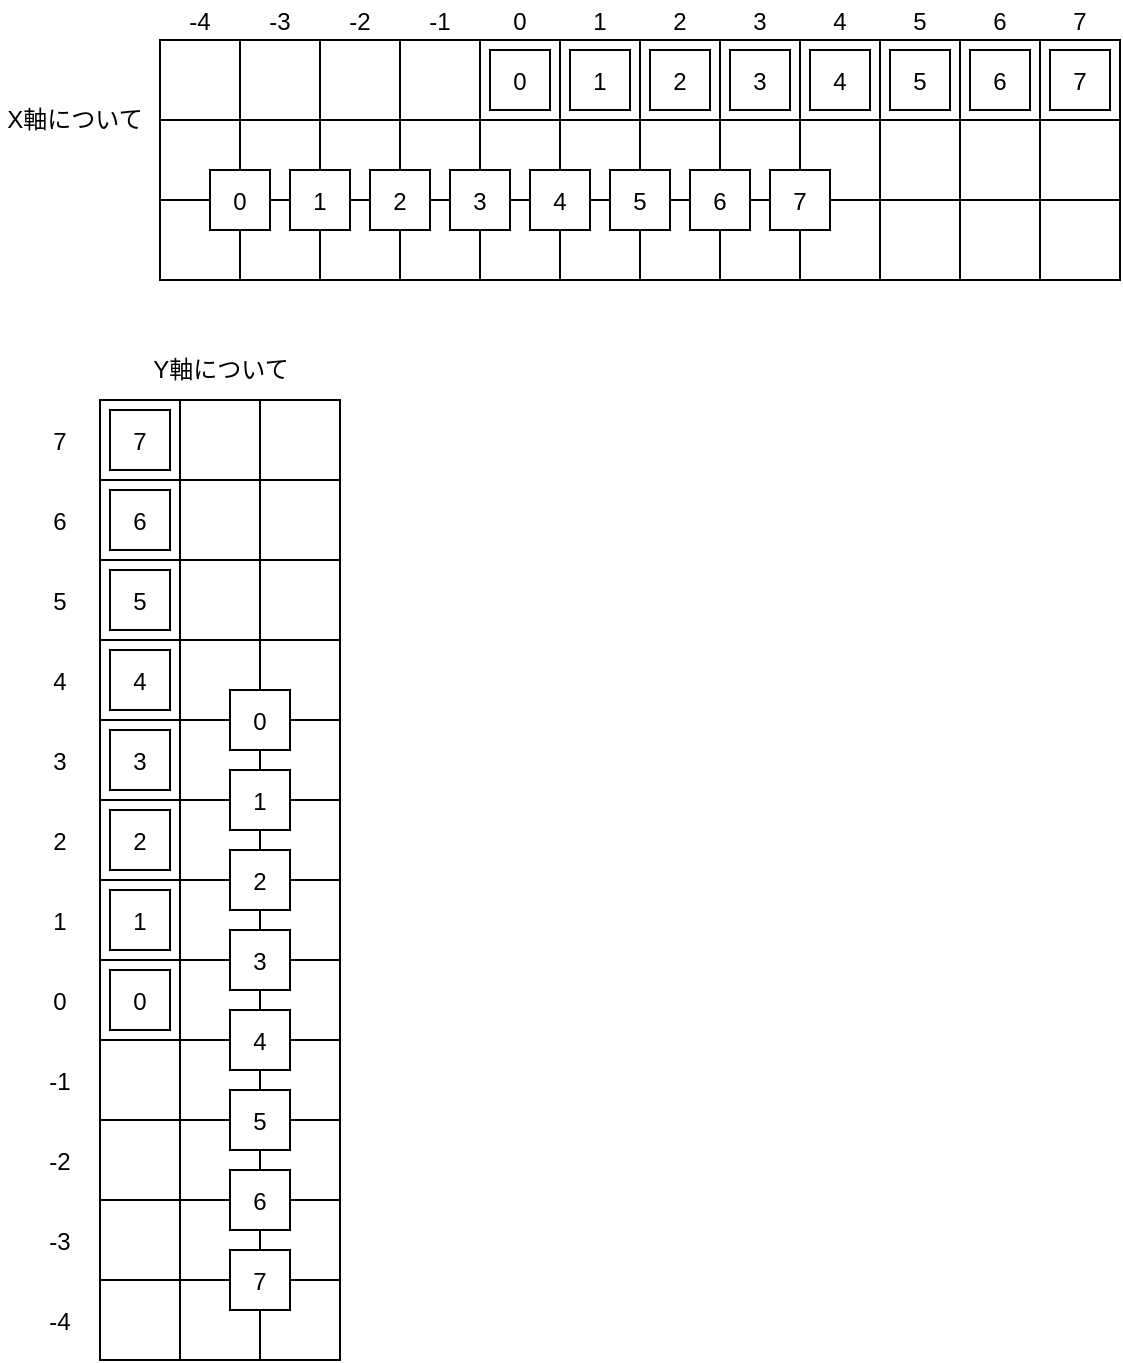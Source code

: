 <mxfile>
    <diagram id="oCVwsWIbfN0p7u7ibEJn" name="ページ1">
        <mxGraphModel dx="757" dy="787" grid="1" gridSize="5" guides="1" tooltips="1" connect="1" arrows="1" fold="1" page="1" pageScale="1" pageWidth="827" pageHeight="1169" math="0" shadow="0">
            <root>
                <mxCell id="0"/>
                <mxCell id="1" parent="0"/>
                <mxCell id="160" value="" style="shape=table;html=1;whiteSpace=wrap;startSize=0;container=1;collapsible=0;childLayout=tableLayout;strokeColor=default;fillColor=default;movable=1;resizable=1;rotatable=1;deletable=1;editable=1;connectable=1;" parent="1" vertex="1">
                    <mxGeometry x="50" y="200" width="120" height="480" as="geometry"/>
                </mxCell>
                <mxCell id="327" style="shape=tableRow;horizontal=0;startSize=0;swimlaneHead=0;swimlaneBody=0;top=0;left=0;bottom=0;right=0;collapsible=0;dropTarget=0;fillColor=none;points=[[0,0.5],[1,0.5]];portConstraint=eastwest;strokeColor=default;html=0;" parent="160" vertex="1">
                    <mxGeometry width="120" height="40" as="geometry"/>
                </mxCell>
                <mxCell id="328" style="shape=partialRectangle;html=1;whiteSpace=wrap;connectable=0;fillColor=none;top=0;left=0;bottom=0;right=0;overflow=hidden;strokeColor=default;" parent="327" vertex="1">
                    <mxGeometry width="40" height="40" as="geometry">
                        <mxRectangle width="40" height="40" as="alternateBounds"/>
                    </mxGeometry>
                </mxCell>
                <mxCell id="329" style="shape=partialRectangle;html=1;whiteSpace=wrap;connectable=0;fillColor=none;top=0;left=0;bottom=0;right=0;overflow=hidden;strokeColor=default;" parent="327" vertex="1">
                    <mxGeometry x="40" width="40" height="40" as="geometry">
                        <mxRectangle width="40" height="40" as="alternateBounds"/>
                    </mxGeometry>
                </mxCell>
                <mxCell id="330" style="shape=partialRectangle;html=1;whiteSpace=wrap;connectable=0;fillColor=none;top=0;left=0;bottom=0;right=0;overflow=hidden;strokeColor=default;" parent="327" vertex="1">
                    <mxGeometry x="80" width="40" height="40" as="geometry">
                        <mxRectangle width="40" height="40" as="alternateBounds"/>
                    </mxGeometry>
                </mxCell>
                <mxCell id="161" value="" style="shape=tableRow;horizontal=0;startSize=0;swimlaneHead=0;swimlaneBody=0;top=0;left=0;bottom=0;right=0;collapsible=0;dropTarget=0;fillColor=none;points=[[0,0.5],[1,0.5]];portConstraint=eastwest;strokeColor=default;html=0;" parent="160" vertex="1">
                    <mxGeometry y="40" width="120" height="40" as="geometry"/>
                </mxCell>
                <mxCell id="162" style="shape=partialRectangle;html=1;whiteSpace=wrap;connectable=0;fillColor=none;top=0;left=0;bottom=0;right=0;overflow=hidden;strokeColor=default;" parent="161" vertex="1">
                    <mxGeometry width="40" height="40" as="geometry">
                        <mxRectangle width="40" height="40" as="alternateBounds"/>
                    </mxGeometry>
                </mxCell>
                <mxCell id="163" style="shape=partialRectangle;html=1;whiteSpace=wrap;connectable=0;fillColor=none;top=0;left=0;bottom=0;right=0;overflow=hidden;strokeColor=default;" parent="161" vertex="1">
                    <mxGeometry x="40" width="40" height="40" as="geometry">
                        <mxRectangle width="40" height="40" as="alternateBounds"/>
                    </mxGeometry>
                </mxCell>
                <mxCell id="164" style="shape=partialRectangle;html=1;whiteSpace=wrap;connectable=0;fillColor=none;top=0;left=0;bottom=0;right=0;overflow=hidden;strokeColor=default;" parent="161" vertex="1">
                    <mxGeometry x="80" width="40" height="40" as="geometry">
                        <mxRectangle width="40" height="40" as="alternateBounds"/>
                    </mxGeometry>
                </mxCell>
                <mxCell id="174" value="" style="shape=tableRow;horizontal=0;startSize=0;swimlaneHead=0;swimlaneBody=0;top=0;left=0;bottom=0;right=0;collapsible=0;dropTarget=0;fillColor=none;points=[[0,0.5],[1,0.5]];portConstraint=eastwest;strokeColor=default;html=0;" parent="160" vertex="1">
                    <mxGeometry y="80" width="120" height="40" as="geometry"/>
                </mxCell>
                <mxCell id="175" style="shape=partialRectangle;html=1;whiteSpace=wrap;connectable=0;fillColor=none;top=0;left=0;bottom=0;right=0;overflow=hidden;strokeColor=default;" parent="174" vertex="1">
                    <mxGeometry width="40" height="40" as="geometry">
                        <mxRectangle width="40" height="40" as="alternateBounds"/>
                    </mxGeometry>
                </mxCell>
                <mxCell id="176" style="shape=partialRectangle;html=1;whiteSpace=wrap;connectable=0;fillColor=none;top=0;left=0;bottom=0;right=0;overflow=hidden;strokeColor=default;" parent="174" vertex="1">
                    <mxGeometry x="40" width="40" height="40" as="geometry">
                        <mxRectangle width="40" height="40" as="alternateBounds"/>
                    </mxGeometry>
                </mxCell>
                <mxCell id="177" style="shape=partialRectangle;html=1;whiteSpace=wrap;connectable=0;fillColor=none;top=0;left=0;bottom=0;right=0;overflow=hidden;strokeColor=default;" parent="174" vertex="1">
                    <mxGeometry x="80" width="40" height="40" as="geometry">
                        <mxRectangle width="40" height="40" as="alternateBounds"/>
                    </mxGeometry>
                </mxCell>
                <mxCell id="187" style="shape=tableRow;horizontal=0;startSize=0;swimlaneHead=0;swimlaneBody=0;top=0;left=0;bottom=0;right=0;collapsible=0;dropTarget=0;fillColor=none;points=[[0,0.5],[1,0.5]];portConstraint=eastwest;strokeColor=default;html=0;" parent="160" vertex="1">
                    <mxGeometry y="120" width="120" height="40" as="geometry"/>
                </mxCell>
                <mxCell id="188" style="shape=partialRectangle;html=1;whiteSpace=wrap;connectable=0;fillColor=none;top=0;left=0;bottom=0;right=0;overflow=hidden;strokeColor=default;" parent="187" vertex="1">
                    <mxGeometry width="40" height="40" as="geometry">
                        <mxRectangle width="40" height="40" as="alternateBounds"/>
                    </mxGeometry>
                </mxCell>
                <mxCell id="189" style="shape=partialRectangle;html=1;whiteSpace=wrap;connectable=0;fillColor=none;top=0;left=0;bottom=0;right=0;overflow=hidden;strokeColor=default;" parent="187" vertex="1">
                    <mxGeometry x="40" width="40" height="40" as="geometry">
                        <mxRectangle width="40" height="40" as="alternateBounds"/>
                    </mxGeometry>
                </mxCell>
                <mxCell id="190" style="shape=partialRectangle;html=1;whiteSpace=wrap;connectable=0;fillColor=none;top=0;left=0;bottom=0;right=0;overflow=hidden;strokeColor=default;" parent="187" vertex="1">
                    <mxGeometry x="80" width="40" height="40" as="geometry">
                        <mxRectangle width="40" height="40" as="alternateBounds"/>
                    </mxGeometry>
                </mxCell>
                <mxCell id="200" style="shape=tableRow;horizontal=0;startSize=0;swimlaneHead=0;swimlaneBody=0;top=0;left=0;bottom=0;right=0;collapsible=0;dropTarget=0;fillColor=none;points=[[0,0.5],[1,0.5]];portConstraint=eastwest;strokeColor=default;html=0;" parent="160" vertex="1">
                    <mxGeometry y="160" width="120" height="40" as="geometry"/>
                </mxCell>
                <mxCell id="201" style="shape=partialRectangle;html=1;whiteSpace=wrap;connectable=0;fillColor=none;top=0;left=0;bottom=0;right=0;overflow=hidden;strokeColor=default;" parent="200" vertex="1">
                    <mxGeometry width="40" height="40" as="geometry">
                        <mxRectangle width="40" height="40" as="alternateBounds"/>
                    </mxGeometry>
                </mxCell>
                <mxCell id="202" style="shape=partialRectangle;html=1;whiteSpace=wrap;connectable=0;fillColor=none;top=0;left=0;bottom=0;right=0;overflow=hidden;strokeColor=default;" parent="200" vertex="1">
                    <mxGeometry x="40" width="40" height="40" as="geometry">
                        <mxRectangle width="40" height="40" as="alternateBounds"/>
                    </mxGeometry>
                </mxCell>
                <mxCell id="203" style="shape=partialRectangle;html=1;whiteSpace=wrap;connectable=0;fillColor=none;top=0;left=0;bottom=0;right=0;overflow=hidden;strokeColor=default;" parent="200" vertex="1">
                    <mxGeometry x="80" width="40" height="40" as="geometry">
                        <mxRectangle width="40" height="40" as="alternateBounds"/>
                    </mxGeometry>
                </mxCell>
                <mxCell id="213" style="shape=tableRow;horizontal=0;startSize=0;swimlaneHead=0;swimlaneBody=0;top=0;left=0;bottom=0;right=0;collapsible=0;dropTarget=0;fillColor=none;points=[[0,0.5],[1,0.5]];portConstraint=eastwest;strokeColor=default;html=0;" parent="160" vertex="1">
                    <mxGeometry y="200" width="120" height="40" as="geometry"/>
                </mxCell>
                <mxCell id="214" style="shape=partialRectangle;html=1;whiteSpace=wrap;connectable=0;fillColor=none;top=0;left=0;bottom=0;right=0;overflow=hidden;strokeColor=default;" parent="213" vertex="1">
                    <mxGeometry width="40" height="40" as="geometry">
                        <mxRectangle width="40" height="40" as="alternateBounds"/>
                    </mxGeometry>
                </mxCell>
                <mxCell id="215" style="shape=partialRectangle;html=1;whiteSpace=wrap;connectable=0;fillColor=none;top=0;left=0;bottom=0;right=0;overflow=hidden;strokeColor=default;" parent="213" vertex="1">
                    <mxGeometry x="40" width="40" height="40" as="geometry">
                        <mxRectangle width="40" height="40" as="alternateBounds"/>
                    </mxGeometry>
                </mxCell>
                <mxCell id="216" style="shape=partialRectangle;html=1;whiteSpace=wrap;connectable=0;fillColor=none;top=0;left=0;bottom=0;right=0;overflow=hidden;strokeColor=default;" parent="213" vertex="1">
                    <mxGeometry x="80" width="40" height="40" as="geometry">
                        <mxRectangle width="40" height="40" as="alternateBounds"/>
                    </mxGeometry>
                </mxCell>
                <mxCell id="226" style="shape=tableRow;horizontal=0;startSize=0;swimlaneHead=0;swimlaneBody=0;top=0;left=0;bottom=0;right=0;collapsible=0;dropTarget=0;fillColor=none;points=[[0,0.5],[1,0.5]];portConstraint=eastwest;strokeColor=default;html=0;" parent="160" vertex="1">
                    <mxGeometry y="240" width="120" height="40" as="geometry"/>
                </mxCell>
                <mxCell id="227" style="shape=partialRectangle;html=1;whiteSpace=wrap;connectable=0;fillColor=none;top=0;left=0;bottom=0;right=0;overflow=hidden;strokeColor=default;" parent="226" vertex="1">
                    <mxGeometry width="40" height="40" as="geometry">
                        <mxRectangle width="40" height="40" as="alternateBounds"/>
                    </mxGeometry>
                </mxCell>
                <mxCell id="228" style="shape=partialRectangle;html=1;whiteSpace=wrap;connectable=0;fillColor=none;top=0;left=0;bottom=0;right=0;overflow=hidden;strokeColor=default;" parent="226" vertex="1">
                    <mxGeometry x="40" width="40" height="40" as="geometry">
                        <mxRectangle width="40" height="40" as="alternateBounds"/>
                    </mxGeometry>
                </mxCell>
                <mxCell id="229" style="shape=partialRectangle;html=1;whiteSpace=wrap;connectable=0;fillColor=none;top=0;left=0;bottom=0;right=0;overflow=hidden;strokeColor=default;" parent="226" vertex="1">
                    <mxGeometry x="80" width="40" height="40" as="geometry">
                        <mxRectangle width="40" height="40" as="alternateBounds"/>
                    </mxGeometry>
                </mxCell>
                <mxCell id="239" style="shape=tableRow;horizontal=0;startSize=0;swimlaneHead=0;swimlaneBody=0;top=0;left=0;bottom=0;right=0;collapsible=0;dropTarget=0;fillColor=none;points=[[0,0.5],[1,0.5]];portConstraint=eastwest;strokeColor=default;html=0;" parent="160" vertex="1">
                    <mxGeometry y="280" width="120" height="40" as="geometry"/>
                </mxCell>
                <mxCell id="240" style="shape=partialRectangle;html=1;whiteSpace=wrap;connectable=0;fillColor=none;top=0;left=0;bottom=0;right=0;overflow=hidden;strokeColor=default;" parent="239" vertex="1">
                    <mxGeometry width="40" height="40" as="geometry">
                        <mxRectangle width="40" height="40" as="alternateBounds"/>
                    </mxGeometry>
                </mxCell>
                <mxCell id="241" style="shape=partialRectangle;html=1;whiteSpace=wrap;connectable=0;fillColor=none;top=0;left=0;bottom=0;right=0;overflow=hidden;strokeColor=default;" parent="239" vertex="1">
                    <mxGeometry x="40" width="40" height="40" as="geometry">
                        <mxRectangle width="40" height="40" as="alternateBounds"/>
                    </mxGeometry>
                </mxCell>
                <mxCell id="242" style="shape=partialRectangle;html=1;whiteSpace=wrap;connectable=0;fillColor=none;top=0;left=0;bottom=0;right=0;overflow=hidden;strokeColor=default;" parent="239" vertex="1">
                    <mxGeometry x="80" width="40" height="40" as="geometry">
                        <mxRectangle width="40" height="40" as="alternateBounds"/>
                    </mxGeometry>
                </mxCell>
                <mxCell id="252" style="shape=tableRow;horizontal=0;startSize=0;swimlaneHead=0;swimlaneBody=0;top=0;left=0;bottom=0;right=0;collapsible=0;dropTarget=0;fillColor=none;points=[[0,0.5],[1,0.5]];portConstraint=eastwest;strokeColor=default;html=0;" parent="160" vertex="1">
                    <mxGeometry y="320" width="120" height="40" as="geometry"/>
                </mxCell>
                <mxCell id="253" style="shape=partialRectangle;html=1;whiteSpace=wrap;connectable=0;fillColor=none;top=0;left=0;bottom=0;right=0;overflow=hidden;strokeColor=default;" parent="252" vertex="1">
                    <mxGeometry width="40" height="40" as="geometry">
                        <mxRectangle width="40" height="40" as="alternateBounds"/>
                    </mxGeometry>
                </mxCell>
                <mxCell id="254" style="shape=partialRectangle;html=1;whiteSpace=wrap;connectable=0;fillColor=none;top=0;left=0;bottom=0;right=0;overflow=hidden;strokeColor=default;" parent="252" vertex="1">
                    <mxGeometry x="40" width="40" height="40" as="geometry">
                        <mxRectangle width="40" height="40" as="alternateBounds"/>
                    </mxGeometry>
                </mxCell>
                <mxCell id="255" style="shape=partialRectangle;html=1;whiteSpace=wrap;connectable=0;fillColor=none;top=0;left=0;bottom=0;right=0;overflow=hidden;strokeColor=default;" parent="252" vertex="1">
                    <mxGeometry x="80" width="40" height="40" as="geometry">
                        <mxRectangle width="40" height="40" as="alternateBounds"/>
                    </mxGeometry>
                </mxCell>
                <mxCell id="265" style="shape=tableRow;horizontal=0;startSize=0;swimlaneHead=0;swimlaneBody=0;top=0;left=0;bottom=0;right=0;collapsible=0;dropTarget=0;fillColor=none;points=[[0,0.5],[1,0.5]];portConstraint=eastwest;strokeColor=default;html=0;" parent="160" vertex="1">
                    <mxGeometry y="360" width="120" height="40" as="geometry"/>
                </mxCell>
                <mxCell id="266" style="shape=partialRectangle;html=1;whiteSpace=wrap;connectable=0;fillColor=none;top=0;left=0;bottom=0;right=0;overflow=hidden;strokeColor=default;" parent="265" vertex="1">
                    <mxGeometry width="40" height="40" as="geometry">
                        <mxRectangle width="40" height="40" as="alternateBounds"/>
                    </mxGeometry>
                </mxCell>
                <mxCell id="267" style="shape=partialRectangle;html=1;whiteSpace=wrap;connectable=0;fillColor=none;top=0;left=0;bottom=0;right=0;overflow=hidden;strokeColor=default;" parent="265" vertex="1">
                    <mxGeometry x="40" width="40" height="40" as="geometry">
                        <mxRectangle width="40" height="40" as="alternateBounds"/>
                    </mxGeometry>
                </mxCell>
                <mxCell id="268" style="shape=partialRectangle;html=1;whiteSpace=wrap;connectable=0;fillColor=none;top=0;left=0;bottom=0;right=0;overflow=hidden;strokeColor=default;" parent="265" vertex="1">
                    <mxGeometry x="80" width="40" height="40" as="geometry">
                        <mxRectangle width="40" height="40" as="alternateBounds"/>
                    </mxGeometry>
                </mxCell>
                <mxCell id="278" style="shape=tableRow;horizontal=0;startSize=0;swimlaneHead=0;swimlaneBody=0;top=0;left=0;bottom=0;right=0;collapsible=0;dropTarget=0;fillColor=none;points=[[0,0.5],[1,0.5]];portConstraint=eastwest;strokeColor=default;html=0;" parent="160" vertex="1">
                    <mxGeometry y="400" width="120" height="40" as="geometry"/>
                </mxCell>
                <mxCell id="279" style="shape=partialRectangle;html=1;whiteSpace=wrap;connectable=0;fillColor=none;top=0;left=0;bottom=0;right=0;overflow=hidden;strokeColor=default;" parent="278" vertex="1">
                    <mxGeometry width="40" height="40" as="geometry">
                        <mxRectangle width="40" height="40" as="alternateBounds"/>
                    </mxGeometry>
                </mxCell>
                <mxCell id="280" style="shape=partialRectangle;html=1;whiteSpace=wrap;connectable=0;fillColor=none;top=0;left=0;bottom=0;right=0;overflow=hidden;strokeColor=default;" parent="278" vertex="1">
                    <mxGeometry x="40" width="40" height="40" as="geometry">
                        <mxRectangle width="40" height="40" as="alternateBounds"/>
                    </mxGeometry>
                </mxCell>
                <mxCell id="281" style="shape=partialRectangle;html=1;whiteSpace=wrap;connectable=0;fillColor=none;top=0;left=0;bottom=0;right=0;overflow=hidden;strokeColor=default;" parent="278" vertex="1">
                    <mxGeometry x="80" width="40" height="40" as="geometry">
                        <mxRectangle width="40" height="40" as="alternateBounds"/>
                    </mxGeometry>
                </mxCell>
                <mxCell id="285" style="shape=tableRow;horizontal=0;startSize=0;swimlaneHead=0;swimlaneBody=0;top=0;left=0;bottom=0;right=0;collapsible=0;dropTarget=0;fillColor=none;points=[[0,0.5],[1,0.5]];portConstraint=eastwest;strokeColor=default;html=0;" parent="160" vertex="1">
                    <mxGeometry y="440" width="120" height="40" as="geometry"/>
                </mxCell>
                <mxCell id="286" style="shape=partialRectangle;html=1;whiteSpace=wrap;connectable=0;fillColor=none;top=0;left=0;bottom=0;right=0;overflow=hidden;strokeColor=default;" parent="285" vertex="1">
                    <mxGeometry width="40" height="40" as="geometry">
                        <mxRectangle width="40" height="40" as="alternateBounds"/>
                    </mxGeometry>
                </mxCell>
                <mxCell id="287" style="shape=partialRectangle;html=1;whiteSpace=wrap;connectable=0;fillColor=none;top=0;left=0;bottom=0;right=0;overflow=hidden;strokeColor=default;" parent="285" vertex="1">
                    <mxGeometry x="40" width="40" height="40" as="geometry">
                        <mxRectangle width="40" height="40" as="alternateBounds"/>
                    </mxGeometry>
                </mxCell>
                <mxCell id="288" style="shape=partialRectangle;html=1;whiteSpace=wrap;connectable=0;fillColor=none;top=0;left=0;bottom=0;right=0;overflow=hidden;strokeColor=default;" parent="285" vertex="1">
                    <mxGeometry x="80" width="40" height="40" as="geometry">
                        <mxRectangle width="40" height="40" as="alternateBounds"/>
                    </mxGeometry>
                </mxCell>
                <mxCell id="21" value="" style="shape=table;html=1;whiteSpace=wrap;startSize=0;container=1;collapsible=0;childLayout=tableLayout;strokeColor=default;fillColor=default;movable=1;resizable=1;rotatable=1;deletable=1;editable=1;connectable=1;" parent="1" vertex="1">
                    <mxGeometry x="80" y="20" width="480" height="120" as="geometry"/>
                </mxCell>
                <mxCell id="22" value="" style="shape=tableRow;horizontal=0;startSize=0;swimlaneHead=0;swimlaneBody=0;top=0;left=0;bottom=0;right=0;collapsible=0;dropTarget=0;fillColor=none;points=[[0,0.5],[1,0.5]];portConstraint=eastwest;strokeColor=default;html=0;" parent="21" vertex="1">
                    <mxGeometry width="480" height="40" as="geometry"/>
                </mxCell>
                <mxCell id="58" style="shape=partialRectangle;html=1;whiteSpace=wrap;connectable=0;fillColor=none;top=0;left=0;bottom=0;right=0;overflow=hidden;strokeColor=default;" parent="22" vertex="1">
                    <mxGeometry width="40" height="40" as="geometry">
                        <mxRectangle width="40" height="40" as="alternateBounds"/>
                    </mxGeometry>
                </mxCell>
                <mxCell id="56" style="shape=partialRectangle;html=1;whiteSpace=wrap;connectable=0;fillColor=none;top=0;left=0;bottom=0;right=0;overflow=hidden;strokeColor=default;" parent="22" vertex="1">
                    <mxGeometry x="40" width="40" height="40" as="geometry">
                        <mxRectangle width="40" height="40" as="alternateBounds"/>
                    </mxGeometry>
                </mxCell>
                <mxCell id="54" style="shape=partialRectangle;html=1;whiteSpace=wrap;connectable=0;fillColor=none;top=0;left=0;bottom=0;right=0;overflow=hidden;strokeColor=default;" parent="22" vertex="1">
                    <mxGeometry x="80" width="40" height="40" as="geometry">
                        <mxRectangle width="40" height="40" as="alternateBounds"/>
                    </mxGeometry>
                </mxCell>
                <mxCell id="52" style="shape=partialRectangle;html=1;whiteSpace=wrap;connectable=0;fillColor=none;top=0;left=0;bottom=0;right=0;overflow=hidden;strokeColor=default;" parent="22" vertex="1">
                    <mxGeometry x="120" width="40" height="40" as="geometry">
                        <mxRectangle width="40" height="40" as="alternateBounds"/>
                    </mxGeometry>
                </mxCell>
                <mxCell id="23" value="" style="shape=partialRectangle;html=1;whiteSpace=wrap;connectable=0;fillColor=none;top=0;left=0;bottom=0;right=0;overflow=hidden;strokeColor=default;" parent="22" vertex="1">
                    <mxGeometry x="160" width="40" height="40" as="geometry">
                        <mxRectangle width="40" height="40" as="alternateBounds"/>
                    </mxGeometry>
                </mxCell>
                <mxCell id="24" value="" style="shape=partialRectangle;html=1;whiteSpace=wrap;connectable=0;fillColor=none;top=0;left=0;bottom=0;right=0;overflow=hidden;strokeColor=default;" parent="22" vertex="1">
                    <mxGeometry x="200" width="40" height="40" as="geometry">
                        <mxRectangle width="40" height="40" as="alternateBounds"/>
                    </mxGeometry>
                </mxCell>
                <mxCell id="25" value="" style="shape=partialRectangle;html=1;whiteSpace=wrap;connectable=0;fillColor=none;top=0;left=0;bottom=0;right=0;overflow=hidden;strokeColor=default;" parent="22" vertex="1">
                    <mxGeometry x="240" width="40" height="40" as="geometry">
                        <mxRectangle width="40" height="40" as="alternateBounds"/>
                    </mxGeometry>
                </mxCell>
                <mxCell id="34" style="shape=partialRectangle;html=1;whiteSpace=wrap;connectable=0;fillColor=none;top=0;left=0;bottom=0;right=0;overflow=hidden;strokeColor=default;" parent="22" vertex="1">
                    <mxGeometry x="280" width="40" height="40" as="geometry">
                        <mxRectangle width="40" height="40" as="alternateBounds"/>
                    </mxGeometry>
                </mxCell>
                <mxCell id="60" style="shape=partialRectangle;html=1;whiteSpace=wrap;connectable=0;fillColor=none;top=0;left=0;bottom=0;right=0;overflow=hidden;strokeColor=default;" parent="22" vertex="1">
                    <mxGeometry x="320" width="40" height="40" as="geometry">
                        <mxRectangle width="40" height="40" as="alternateBounds"/>
                    </mxGeometry>
                </mxCell>
                <mxCell id="62" style="shape=partialRectangle;html=1;whiteSpace=wrap;connectable=0;fillColor=none;top=0;left=0;bottom=0;right=0;overflow=hidden;strokeColor=default;" parent="22" vertex="1">
                    <mxGeometry x="360" width="40" height="40" as="geometry">
                        <mxRectangle width="40" height="40" as="alternateBounds"/>
                    </mxGeometry>
                </mxCell>
                <mxCell id="64" style="shape=partialRectangle;html=1;whiteSpace=wrap;connectable=0;fillColor=none;top=0;left=0;bottom=0;right=0;overflow=hidden;strokeColor=default;" parent="22" vertex="1">
                    <mxGeometry x="400" width="40" height="40" as="geometry">
                        <mxRectangle width="40" height="40" as="alternateBounds"/>
                    </mxGeometry>
                </mxCell>
                <mxCell id="66" style="shape=partialRectangle;html=1;whiteSpace=wrap;connectable=0;fillColor=none;top=0;left=0;bottom=0;right=0;overflow=hidden;strokeColor=default;" parent="22" vertex="1">
                    <mxGeometry x="440" width="40" height="40" as="geometry">
                        <mxRectangle width="40" height="40" as="alternateBounds"/>
                    </mxGeometry>
                </mxCell>
                <mxCell id="26" value="" style="shape=tableRow;horizontal=0;startSize=0;swimlaneHead=0;swimlaneBody=0;top=0;left=0;bottom=0;right=0;collapsible=0;dropTarget=0;fillColor=none;points=[[0,0.5],[1,0.5]];portConstraint=eastwest;strokeColor=default;html=0;" parent="21" vertex="1">
                    <mxGeometry y="40" width="480" height="40" as="geometry"/>
                </mxCell>
                <mxCell id="59" style="shape=partialRectangle;html=1;whiteSpace=wrap;connectable=0;fillColor=none;top=0;left=0;bottom=0;right=0;overflow=hidden;strokeColor=default;" parent="26" vertex="1">
                    <mxGeometry width="40" height="40" as="geometry">
                        <mxRectangle width="40" height="40" as="alternateBounds"/>
                    </mxGeometry>
                </mxCell>
                <mxCell id="57" style="shape=partialRectangle;html=1;whiteSpace=wrap;connectable=0;fillColor=none;top=0;left=0;bottom=0;right=0;overflow=hidden;strokeColor=default;" parent="26" vertex="1">
                    <mxGeometry x="40" width="40" height="40" as="geometry">
                        <mxRectangle width="40" height="40" as="alternateBounds"/>
                    </mxGeometry>
                </mxCell>
                <mxCell id="55" style="shape=partialRectangle;html=1;whiteSpace=wrap;connectable=0;fillColor=none;top=0;left=0;bottom=0;right=0;overflow=hidden;strokeColor=default;" parent="26" vertex="1">
                    <mxGeometry x="80" width="40" height="40" as="geometry">
                        <mxRectangle width="40" height="40" as="alternateBounds"/>
                    </mxGeometry>
                </mxCell>
                <mxCell id="53" style="shape=partialRectangle;html=1;whiteSpace=wrap;connectable=0;fillColor=none;top=0;left=0;bottom=0;right=0;overflow=hidden;strokeColor=default;" parent="26" vertex="1">
                    <mxGeometry x="120" width="40" height="40" as="geometry">
                        <mxRectangle width="40" height="40" as="alternateBounds"/>
                    </mxGeometry>
                </mxCell>
                <mxCell id="27" value="" style="shape=partialRectangle;html=1;whiteSpace=wrap;connectable=0;fillColor=none;top=0;left=0;bottom=0;right=0;overflow=hidden;strokeColor=default;" parent="26" vertex="1">
                    <mxGeometry x="160" width="40" height="40" as="geometry">
                        <mxRectangle width="40" height="40" as="alternateBounds"/>
                    </mxGeometry>
                </mxCell>
                <mxCell id="28" value="" style="shape=partialRectangle;html=1;whiteSpace=wrap;connectable=0;fillColor=none;top=0;left=0;bottom=0;right=0;overflow=hidden;strokeColor=default;" parent="26" vertex="1">
                    <mxGeometry x="200" width="40" height="40" as="geometry">
                        <mxRectangle width="40" height="40" as="alternateBounds"/>
                    </mxGeometry>
                </mxCell>
                <mxCell id="29" value="" style="shape=partialRectangle;html=1;whiteSpace=wrap;connectable=0;fillColor=none;top=0;left=0;bottom=0;right=0;overflow=hidden;strokeColor=default;" parent="26" vertex="1">
                    <mxGeometry x="240" width="40" height="40" as="geometry">
                        <mxRectangle width="40" height="40" as="alternateBounds"/>
                    </mxGeometry>
                </mxCell>
                <mxCell id="35" style="shape=partialRectangle;html=1;whiteSpace=wrap;connectable=0;fillColor=none;top=0;left=0;bottom=0;right=0;overflow=hidden;strokeColor=default;" parent="26" vertex="1">
                    <mxGeometry x="280" width="40" height="40" as="geometry">
                        <mxRectangle width="40" height="40" as="alternateBounds"/>
                    </mxGeometry>
                </mxCell>
                <mxCell id="61" style="shape=partialRectangle;html=1;whiteSpace=wrap;connectable=0;fillColor=none;top=0;left=0;bottom=0;right=0;overflow=hidden;strokeColor=default;" parent="26" vertex="1">
                    <mxGeometry x="320" width="40" height="40" as="geometry">
                        <mxRectangle width="40" height="40" as="alternateBounds"/>
                    </mxGeometry>
                </mxCell>
                <mxCell id="63" style="shape=partialRectangle;html=1;whiteSpace=wrap;connectable=0;fillColor=none;top=0;left=0;bottom=0;right=0;overflow=hidden;strokeColor=default;" parent="26" vertex="1">
                    <mxGeometry x="360" width="40" height="40" as="geometry">
                        <mxRectangle width="40" height="40" as="alternateBounds"/>
                    </mxGeometry>
                </mxCell>
                <mxCell id="65" style="shape=partialRectangle;html=1;whiteSpace=wrap;connectable=0;fillColor=none;top=0;left=0;bottom=0;right=0;overflow=hidden;strokeColor=default;" parent="26" vertex="1">
                    <mxGeometry x="400" width="40" height="40" as="geometry">
                        <mxRectangle width="40" height="40" as="alternateBounds"/>
                    </mxGeometry>
                </mxCell>
                <mxCell id="67" style="shape=partialRectangle;html=1;whiteSpace=wrap;connectable=0;fillColor=none;top=0;left=0;bottom=0;right=0;overflow=hidden;strokeColor=default;" parent="26" vertex="1">
                    <mxGeometry x="440" width="40" height="40" as="geometry">
                        <mxRectangle width="40" height="40" as="alternateBounds"/>
                    </mxGeometry>
                </mxCell>
                <mxCell id="68" style="shape=tableRow;horizontal=0;startSize=0;swimlaneHead=0;swimlaneBody=0;top=0;left=0;bottom=0;right=0;collapsible=0;dropTarget=0;fillColor=none;points=[[0,0.5],[1,0.5]];portConstraint=eastwest;strokeColor=default;html=0;" parent="21" vertex="1">
                    <mxGeometry y="80" width="480" height="40" as="geometry"/>
                </mxCell>
                <mxCell id="69" style="shape=partialRectangle;html=1;whiteSpace=wrap;connectable=0;fillColor=none;top=0;left=0;bottom=0;right=0;overflow=hidden;strokeColor=default;" parent="68" vertex="1">
                    <mxGeometry width="40" height="40" as="geometry">
                        <mxRectangle width="40" height="40" as="alternateBounds"/>
                    </mxGeometry>
                </mxCell>
                <mxCell id="70" style="shape=partialRectangle;html=1;whiteSpace=wrap;connectable=0;fillColor=none;top=0;left=0;bottom=0;right=0;overflow=hidden;strokeColor=default;" parent="68" vertex="1">
                    <mxGeometry x="40" width="40" height="40" as="geometry">
                        <mxRectangle width="40" height="40" as="alternateBounds"/>
                    </mxGeometry>
                </mxCell>
                <mxCell id="71" style="shape=partialRectangle;html=1;whiteSpace=wrap;connectable=0;fillColor=none;top=0;left=0;bottom=0;right=0;overflow=hidden;strokeColor=default;" parent="68" vertex="1">
                    <mxGeometry x="80" width="40" height="40" as="geometry">
                        <mxRectangle width="40" height="40" as="alternateBounds"/>
                    </mxGeometry>
                </mxCell>
                <mxCell id="72" style="shape=partialRectangle;html=1;whiteSpace=wrap;connectable=0;fillColor=none;top=0;left=0;bottom=0;right=0;overflow=hidden;strokeColor=default;" parent="68" vertex="1">
                    <mxGeometry x="120" width="40" height="40" as="geometry">
                        <mxRectangle width="40" height="40" as="alternateBounds"/>
                    </mxGeometry>
                </mxCell>
                <mxCell id="73" style="shape=partialRectangle;html=1;whiteSpace=wrap;connectable=0;fillColor=none;top=0;left=0;bottom=0;right=0;overflow=hidden;strokeColor=default;" parent="68" vertex="1">
                    <mxGeometry x="160" width="40" height="40" as="geometry">
                        <mxRectangle width="40" height="40" as="alternateBounds"/>
                    </mxGeometry>
                </mxCell>
                <mxCell id="74" style="shape=partialRectangle;html=1;whiteSpace=wrap;connectable=0;fillColor=none;top=0;left=0;bottom=0;right=0;overflow=hidden;strokeColor=default;" parent="68" vertex="1">
                    <mxGeometry x="200" width="40" height="40" as="geometry">
                        <mxRectangle width="40" height="40" as="alternateBounds"/>
                    </mxGeometry>
                </mxCell>
                <mxCell id="75" style="shape=partialRectangle;html=1;whiteSpace=wrap;connectable=0;fillColor=none;top=0;left=0;bottom=0;right=0;overflow=hidden;strokeColor=default;" parent="68" vertex="1">
                    <mxGeometry x="240" width="40" height="40" as="geometry">
                        <mxRectangle width="40" height="40" as="alternateBounds"/>
                    </mxGeometry>
                </mxCell>
                <mxCell id="76" style="shape=partialRectangle;html=1;whiteSpace=wrap;connectable=0;fillColor=none;top=0;left=0;bottom=0;right=0;overflow=hidden;strokeColor=default;" parent="68" vertex="1">
                    <mxGeometry x="280" width="40" height="40" as="geometry">
                        <mxRectangle width="40" height="40" as="alternateBounds"/>
                    </mxGeometry>
                </mxCell>
                <mxCell id="77" style="shape=partialRectangle;html=1;whiteSpace=wrap;connectable=0;fillColor=none;top=0;left=0;bottom=0;right=0;overflow=hidden;strokeColor=default;" parent="68" vertex="1">
                    <mxGeometry x="320" width="40" height="40" as="geometry">
                        <mxRectangle width="40" height="40" as="alternateBounds"/>
                    </mxGeometry>
                </mxCell>
                <mxCell id="78" style="shape=partialRectangle;html=1;whiteSpace=wrap;connectable=0;fillColor=none;top=0;left=0;bottom=0;right=0;overflow=hidden;strokeColor=default;" parent="68" vertex="1">
                    <mxGeometry x="360" width="40" height="40" as="geometry">
                        <mxRectangle width="40" height="40" as="alternateBounds"/>
                    </mxGeometry>
                </mxCell>
                <mxCell id="79" style="shape=partialRectangle;html=1;whiteSpace=wrap;connectable=0;fillColor=none;top=0;left=0;bottom=0;right=0;overflow=hidden;strokeColor=default;" parent="68" vertex="1">
                    <mxGeometry x="400" width="40" height="40" as="geometry">
                        <mxRectangle width="40" height="40" as="alternateBounds"/>
                    </mxGeometry>
                </mxCell>
                <mxCell id="80" style="shape=partialRectangle;html=1;whiteSpace=wrap;connectable=0;fillColor=none;top=0;left=0;bottom=0;right=0;overflow=hidden;strokeColor=default;" parent="68" vertex="1">
                    <mxGeometry x="440" width="40" height="40" as="geometry">
                        <mxRectangle width="40" height="40" as="alternateBounds"/>
                    </mxGeometry>
                </mxCell>
                <mxCell id="3" value="0" style="text;align=center;verticalAlign=middle;rounded=0;fillColor=default;strokeColor=default;aspect=fixed;" parent="1" vertex="1">
                    <mxGeometry x="245" y="25" width="30" height="30" as="geometry"/>
                </mxCell>
                <mxCell id="4" value="1" style="text;align=center;verticalAlign=middle;rounded=0;fillColor=default;strokeColor=default;aspect=fixed;" parent="1" vertex="1">
                    <mxGeometry x="285" y="25" width="30" height="30" as="geometry"/>
                </mxCell>
                <mxCell id="5" value="2" style="text;align=center;verticalAlign=middle;rounded=0;fillColor=default;strokeColor=default;aspect=fixed;" parent="1" vertex="1">
                    <mxGeometry x="325" y="25" width="30" height="30" as="geometry"/>
                </mxCell>
                <mxCell id="6" value="3" style="text;align=center;verticalAlign=middle;rounded=0;fillColor=default;strokeColor=default;aspect=fixed;" parent="1" vertex="1">
                    <mxGeometry x="365" y="25" width="30" height="30" as="geometry"/>
                </mxCell>
                <mxCell id="7" value="4" style="text;align=center;verticalAlign=middle;rounded=0;fillColor=default;strokeColor=default;aspect=fixed;" parent="1" vertex="1">
                    <mxGeometry x="405" y="25" width="30" height="30" as="geometry"/>
                </mxCell>
                <mxCell id="8" value="5" style="text;align=center;verticalAlign=middle;rounded=0;fillColor=default;strokeColor=default;aspect=fixed;" parent="1" vertex="1">
                    <mxGeometry x="445" y="25" width="30" height="30" as="geometry"/>
                </mxCell>
                <mxCell id="9" value="6" style="text;align=center;verticalAlign=middle;rounded=0;fillColor=default;strokeColor=default;aspect=fixed;" parent="1" vertex="1">
                    <mxGeometry x="485" y="25" width="30" height="30" as="geometry"/>
                </mxCell>
                <mxCell id="10" value="7" style="text;align=center;verticalAlign=middle;rounded=0;fillColor=default;strokeColor=default;aspect=fixed;" parent="1" vertex="1">
                    <mxGeometry x="525" y="25" width="30" height="30" as="geometry"/>
                </mxCell>
                <mxCell id="129" value="0" style="text;align=center;verticalAlign=middle;rounded=0;fillColor=default;strokeColor=default;aspect=fixed;" parent="1" vertex="1">
                    <mxGeometry x="105" y="85" width="30" height="30" as="geometry"/>
                </mxCell>
                <mxCell id="130" value="1" style="text;align=center;verticalAlign=middle;rounded=0;fillColor=default;strokeColor=default;aspect=fixed;" parent="1" vertex="1">
                    <mxGeometry x="145" y="85" width="30" height="30" as="geometry"/>
                </mxCell>
                <mxCell id="131" value="2" style="text;align=center;verticalAlign=middle;rounded=0;fillColor=default;strokeColor=default;aspect=fixed;" parent="1" vertex="1">
                    <mxGeometry x="185" y="85" width="30" height="30" as="geometry"/>
                </mxCell>
                <mxCell id="132" value="3" style="text;align=center;verticalAlign=middle;rounded=0;fillColor=default;strokeColor=default;aspect=fixed;" parent="1" vertex="1">
                    <mxGeometry x="225" y="85" width="30" height="30" as="geometry"/>
                </mxCell>
                <mxCell id="133" value="4" style="text;align=center;verticalAlign=middle;rounded=0;fillColor=default;strokeColor=default;aspect=fixed;" parent="1" vertex="1">
                    <mxGeometry x="265" y="85" width="30" height="30" as="geometry"/>
                </mxCell>
                <mxCell id="134" value="5" style="text;align=center;verticalAlign=middle;rounded=0;fillColor=default;strokeColor=default;aspect=fixed;" parent="1" vertex="1">
                    <mxGeometry x="305" y="85" width="30" height="30" as="geometry"/>
                </mxCell>
                <mxCell id="135" value="6" style="text;align=center;verticalAlign=middle;rounded=0;fillColor=default;strokeColor=default;aspect=fixed;" parent="1" vertex="1">
                    <mxGeometry x="345" y="85" width="30" height="30" as="geometry"/>
                </mxCell>
                <mxCell id="136" value="7" style="text;align=center;verticalAlign=middle;rounded=0;fillColor=default;strokeColor=default;aspect=fixed;" parent="1" vertex="1">
                    <mxGeometry x="385" y="85" width="30" height="30" as="geometry"/>
                </mxCell>
                <mxCell id="139" value="0" style="text;align=center;verticalAlign=middle;rounded=0;fillColor=none;strokeColor=none;aspect=fixed;" parent="1" vertex="1">
                    <mxGeometry x="250" width="20" height="20" as="geometry"/>
                </mxCell>
                <mxCell id="140" value="1" style="text;align=center;verticalAlign=middle;rounded=0;fillColor=none;strokeColor=none;aspect=fixed;" parent="1" vertex="1">
                    <mxGeometry x="290" width="20" height="20" as="geometry"/>
                </mxCell>
                <mxCell id="142" value="2" style="text;align=center;verticalAlign=middle;rounded=0;fillColor=none;strokeColor=none;aspect=fixed;" parent="1" vertex="1">
                    <mxGeometry x="330" width="20" height="20" as="geometry"/>
                </mxCell>
                <mxCell id="143" value="3" style="text;align=center;verticalAlign=middle;rounded=0;fillColor=none;strokeColor=none;aspect=fixed;" parent="1" vertex="1">
                    <mxGeometry x="370" width="20" height="20" as="geometry"/>
                </mxCell>
                <mxCell id="144" value="4" style="text;align=center;verticalAlign=middle;rounded=0;fillColor=none;strokeColor=none;aspect=fixed;" parent="1" vertex="1">
                    <mxGeometry x="410" width="20" height="20" as="geometry"/>
                </mxCell>
                <mxCell id="145" value="5" style="text;align=center;verticalAlign=middle;rounded=0;fillColor=none;strokeColor=none;aspect=fixed;" parent="1" vertex="1">
                    <mxGeometry x="450" width="20" height="20" as="geometry"/>
                </mxCell>
                <mxCell id="146" value="6" style="text;align=center;verticalAlign=middle;rounded=0;fillColor=none;strokeColor=none;aspect=fixed;" parent="1" vertex="1">
                    <mxGeometry x="490" width="20" height="20" as="geometry"/>
                </mxCell>
                <mxCell id="147" value="7" style="text;align=center;verticalAlign=middle;rounded=0;fillColor=none;strokeColor=none;aspect=fixed;" parent="1" vertex="1">
                    <mxGeometry x="530" width="20" height="20" as="geometry"/>
                </mxCell>
                <mxCell id="148" value="-1" style="text;align=center;verticalAlign=middle;rounded=0;fillColor=none;strokeColor=none;aspect=fixed;" parent="1" vertex="1">
                    <mxGeometry x="210" width="20" height="20" as="geometry"/>
                </mxCell>
                <mxCell id="149" value="-2" style="text;align=center;verticalAlign=middle;rounded=0;fillColor=none;strokeColor=none;aspect=fixed;" parent="1" vertex="1">
                    <mxGeometry x="170" width="20" height="20" as="geometry"/>
                </mxCell>
                <mxCell id="150" value="-3" style="text;align=center;verticalAlign=middle;rounded=0;fillColor=none;strokeColor=none;aspect=fixed;" parent="1" vertex="1">
                    <mxGeometry x="130" width="20" height="20" as="geometry"/>
                </mxCell>
                <mxCell id="151" value="-4" style="text;align=center;verticalAlign=middle;rounded=0;fillColor=none;strokeColor=none;aspect=fixed;" parent="1" vertex="1">
                    <mxGeometry x="90" width="20" height="20" as="geometry"/>
                </mxCell>
                <mxCell id="152" value="0" style="text;align=center;verticalAlign=middle;rounded=0;fillColor=default;strokeColor=default;aspect=fixed;" parent="1" vertex="1">
                    <mxGeometry x="115" y="345" width="30" height="30" as="geometry"/>
                </mxCell>
                <mxCell id="153" value="1" style="text;align=center;verticalAlign=middle;rounded=0;fillColor=default;strokeColor=default;aspect=fixed;" parent="1" vertex="1">
                    <mxGeometry x="115" y="385" width="30" height="30" as="geometry"/>
                </mxCell>
                <mxCell id="154" value="2" style="text;align=center;verticalAlign=middle;rounded=0;fillColor=default;strokeColor=default;aspect=fixed;" parent="1" vertex="1">
                    <mxGeometry x="115" y="425" width="30" height="30" as="geometry"/>
                </mxCell>
                <mxCell id="155" value="3" style="text;align=center;verticalAlign=middle;rounded=0;fillColor=default;strokeColor=default;aspect=fixed;" parent="1" vertex="1">
                    <mxGeometry x="115" y="465" width="30" height="30" as="geometry"/>
                </mxCell>
                <mxCell id="156" value="4" style="text;align=center;verticalAlign=middle;rounded=0;fillColor=default;strokeColor=default;aspect=fixed;" parent="1" vertex="1">
                    <mxGeometry x="115" y="505" width="30" height="30" as="geometry"/>
                </mxCell>
                <mxCell id="157" value="5" style="text;align=center;verticalAlign=middle;rounded=0;fillColor=default;strokeColor=default;aspect=fixed;" parent="1" vertex="1">
                    <mxGeometry x="115" y="545" width="30" height="30" as="geometry"/>
                </mxCell>
                <mxCell id="158" value="6" style="text;align=center;verticalAlign=middle;rounded=0;fillColor=default;strokeColor=default;aspect=fixed;" parent="1" vertex="1">
                    <mxGeometry x="115" y="585" width="30" height="30" as="geometry"/>
                </mxCell>
                <mxCell id="159" value="7" style="text;align=center;verticalAlign=middle;rounded=0;fillColor=default;strokeColor=default;aspect=fixed;" parent="1" vertex="1">
                    <mxGeometry x="115" y="625" width="30" height="30" as="geometry"/>
                </mxCell>
                <mxCell id="334" value="0" style="text;align=center;verticalAlign=middle;rounded=0;fillColor=default;strokeColor=default;aspect=fixed;" parent="1" vertex="1">
                    <mxGeometry x="55" y="485" width="30" height="30" as="geometry"/>
                </mxCell>
                <mxCell id="336" value="1" style="text;align=center;verticalAlign=middle;rounded=0;fillColor=default;strokeColor=default;aspect=fixed;" parent="1" vertex="1">
                    <mxGeometry x="55" y="445" width="30" height="30" as="geometry"/>
                </mxCell>
                <mxCell id="338" value="2" style="text;align=center;verticalAlign=middle;rounded=0;fillColor=default;strokeColor=default;aspect=fixed;" parent="1" vertex="1">
                    <mxGeometry x="55" y="405" width="30" height="30" as="geometry"/>
                </mxCell>
                <mxCell id="339" value="3" style="text;align=center;verticalAlign=middle;rounded=0;fillColor=default;strokeColor=default;aspect=fixed;" parent="1" vertex="1">
                    <mxGeometry x="55" y="365" width="30" height="30" as="geometry"/>
                </mxCell>
                <mxCell id="340" value="4" style="text;align=center;verticalAlign=middle;rounded=0;fillColor=default;strokeColor=default;aspect=fixed;" parent="1" vertex="1">
                    <mxGeometry x="55" y="325" width="30" height="30" as="geometry"/>
                </mxCell>
                <mxCell id="341" value="5" style="text;align=center;verticalAlign=middle;rounded=0;fillColor=default;strokeColor=default;aspect=fixed;" parent="1" vertex="1">
                    <mxGeometry x="55" y="285" width="30" height="30" as="geometry"/>
                </mxCell>
                <mxCell id="342" value="6" style="text;align=center;verticalAlign=middle;rounded=0;fillColor=default;strokeColor=default;aspect=fixed;" parent="1" vertex="1">
                    <mxGeometry x="55" y="245" width="30" height="30" as="geometry"/>
                </mxCell>
                <mxCell id="343" value="7" style="text;align=center;verticalAlign=middle;rounded=0;fillColor=default;strokeColor=default;aspect=fixed;" parent="1" vertex="1">
                    <mxGeometry x="55" y="205" width="30" height="30" as="geometry"/>
                </mxCell>
                <mxCell id="344" value="0" style="text;align=center;verticalAlign=middle;rounded=0;fillColor=none;strokeColor=none;aspect=fixed;" parent="1" vertex="1">
                    <mxGeometry x="20" y="490" width="20" height="20" as="geometry"/>
                </mxCell>
                <mxCell id="345" value="1" style="text;align=center;verticalAlign=middle;rounded=0;fillColor=none;strokeColor=none;aspect=fixed;" parent="1" vertex="1">
                    <mxGeometry x="20" y="450" width="20" height="20" as="geometry"/>
                </mxCell>
                <mxCell id="346" value="2" style="text;align=center;verticalAlign=middle;rounded=0;fillColor=none;strokeColor=none;aspect=fixed;" parent="1" vertex="1">
                    <mxGeometry x="20" y="410" width="20" height="20" as="geometry"/>
                </mxCell>
                <mxCell id="347" value="3" style="text;align=center;verticalAlign=middle;rounded=0;fillColor=none;strokeColor=none;aspect=fixed;" parent="1" vertex="1">
                    <mxGeometry x="20" y="370" width="20" height="20" as="geometry"/>
                </mxCell>
                <mxCell id="348" value="4" style="text;align=center;verticalAlign=middle;rounded=0;fillColor=none;strokeColor=none;aspect=fixed;" parent="1" vertex="1">
                    <mxGeometry x="20" y="330" width="20" height="20" as="geometry"/>
                </mxCell>
                <mxCell id="349" value="5" style="text;align=center;verticalAlign=middle;rounded=0;fillColor=none;strokeColor=none;aspect=fixed;" parent="1" vertex="1">
                    <mxGeometry x="20" y="290" width="20" height="20" as="geometry"/>
                </mxCell>
                <mxCell id="350" value="6" style="text;align=center;verticalAlign=middle;rounded=0;fillColor=none;strokeColor=none;aspect=fixed;" parent="1" vertex="1">
                    <mxGeometry x="20" y="250" width="20" height="20" as="geometry"/>
                </mxCell>
                <mxCell id="351" value="7" style="text;align=center;verticalAlign=middle;rounded=0;fillColor=none;strokeColor=none;aspect=fixed;" parent="1" vertex="1">
                    <mxGeometry x="20" y="210" width="20" height="20" as="geometry"/>
                </mxCell>
                <mxCell id="352" value="-1" style="text;align=center;verticalAlign=middle;rounded=0;fillColor=none;strokeColor=none;aspect=fixed;" parent="1" vertex="1">
                    <mxGeometry x="20" y="530" width="20" height="20" as="geometry"/>
                </mxCell>
                <mxCell id="353" value="-2" style="text;align=center;verticalAlign=middle;rounded=0;fillColor=none;strokeColor=none;aspect=fixed;" parent="1" vertex="1">
                    <mxGeometry x="20" y="570" width="20" height="20" as="geometry"/>
                </mxCell>
                <mxCell id="354" value="-3" style="text;align=center;verticalAlign=middle;rounded=0;fillColor=none;strokeColor=none;aspect=fixed;" parent="1" vertex="1">
                    <mxGeometry x="20" y="610" width="20" height="20" as="geometry"/>
                </mxCell>
                <mxCell id="355" value="-4" style="text;align=center;verticalAlign=middle;rounded=0;fillColor=none;strokeColor=none;aspect=fixed;" parent="1" vertex="1">
                    <mxGeometry x="20" y="650" width="20" height="20" as="geometry"/>
                </mxCell>
                <mxCell id="356" value="X軸について" style="text;html=1;strokeColor=none;fillColor=none;align=center;verticalAlign=middle;whiteSpace=wrap;rounded=0;" parent="1" vertex="1">
                    <mxGeometry y="45" width="75" height="30" as="geometry"/>
                </mxCell>
                <mxCell id="357" value="Y軸について" style="text;html=1;strokeColor=none;fillColor=none;align=center;verticalAlign=middle;whiteSpace=wrap;rounded=0;" parent="1" vertex="1">
                    <mxGeometry x="72.5" y="170" width="75" height="30" as="geometry"/>
                </mxCell>
            </root>
        </mxGraphModel>
    </diagram>
</mxfile>